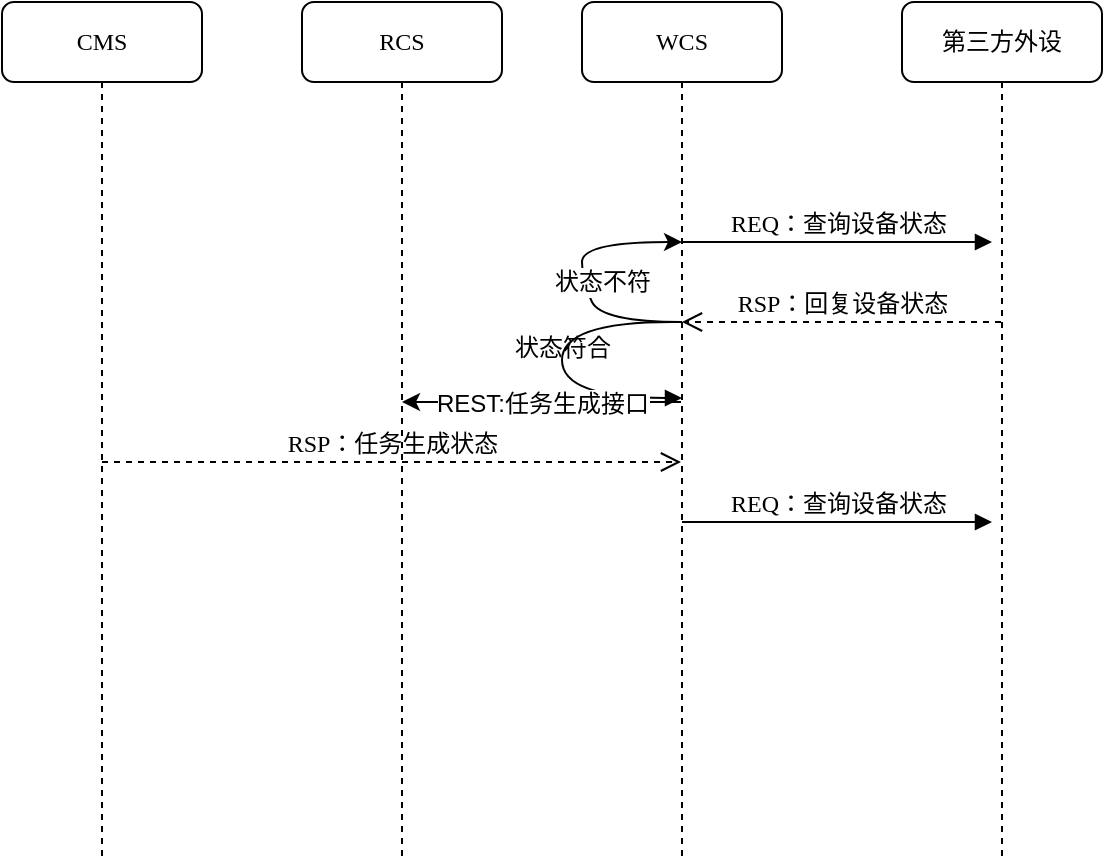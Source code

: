 <mxfile version="24.7.16">
  <diagram name="Page-1" id="13e1069c-82ec-6db2-03f1-153e76fe0fe0">
    <mxGraphModel dx="1290" dy="541" grid="1" gridSize="10" guides="1" tooltips="1" connect="1" arrows="1" fold="1" page="1" pageScale="1" pageWidth="1100" pageHeight="850" background="none" math="0" shadow="0">
      <root>
        <mxCell id="0" />
        <mxCell id="1" parent="0" />
        <mxCell id="EJaVoRYPbrZwSrbZ6Dvy-1" value="WCS" style="shape=umlLifeline;perimeter=lifelinePerimeter;whiteSpace=wrap;html=1;container=1;collapsible=0;recursiveResize=0;outlineConnect=0;rounded=1;shadow=0;comic=0;labelBackgroundColor=none;strokeWidth=1;fontFamily=Verdana;fontSize=12;align=center;" vertex="1" parent="1">
          <mxGeometry x="440" y="80" width="100" height="430" as="geometry" />
        </mxCell>
        <mxCell id="EJaVoRYPbrZwSrbZ6Dvy-2" value="" style="curved=1;endArrow=classic;html=1;rounded=0;" edge="1" parent="EJaVoRYPbrZwSrbZ6Dvy-1">
          <mxGeometry width="50" height="50" relative="1" as="geometry">
            <mxPoint x="50" y="160" as="sourcePoint" />
            <mxPoint x="50" y="120" as="targetPoint" />
            <Array as="points">
              <mxPoint x="10" y="160" />
              <mxPoint y="140" />
              <mxPoint y="120" />
            </Array>
          </mxGeometry>
        </mxCell>
        <mxCell id="EJaVoRYPbrZwSrbZ6Dvy-3" value="&lt;font style=&quot;font-size: 12px;&quot;&gt;状态不符&lt;/font&gt;" style="edgeLabel;html=1;align=center;verticalAlign=middle;resizable=0;points=[];" vertex="1" connectable="0" parent="EJaVoRYPbrZwSrbZ6Dvy-2">
          <mxGeometry x="-0.592" y="-5" relative="1" as="geometry">
            <mxPoint x="-13" y="-15" as="offset" />
          </mxGeometry>
        </mxCell>
        <mxCell id="EJaVoRYPbrZwSrbZ6Dvy-4" value="状态符合" style="html=1;verticalAlign=bottom;endArrow=block;labelBackgroundColor=none;fontFamily=Verdana;fontSize=12;elbow=vertical;edgeStyle=orthogonalEdgeStyle;curved=1;entryX=1;entryY=0.286;entryPerimeter=0;exitX=1.038;exitY=0.345;exitPerimeter=0;" edge="1" parent="EJaVoRYPbrZwSrbZ6Dvy-1">
          <mxGeometry relative="1" as="geometry">
            <mxPoint x="45" y="160" as="sourcePoint" />
            <mxPoint x="50" y="198" as="targetPoint" />
            <Array as="points">
              <mxPoint x="-10" y="160" />
              <mxPoint x="-10" y="198" />
            </Array>
          </mxGeometry>
        </mxCell>
        <mxCell id="EJaVoRYPbrZwSrbZ6Dvy-5" value="REQ：查询设备状态" style="html=1;verticalAlign=bottom;endArrow=block;entryX=0;entryY=0;labelBackgroundColor=none;fontFamily=Verdana;fontSize=12;edgeStyle=elbowEdgeStyle;elbow=vertical;" edge="1" parent="EJaVoRYPbrZwSrbZ6Dvy-1">
          <mxGeometry relative="1" as="geometry">
            <mxPoint x="50" y="260" as="sourcePoint" />
            <mxPoint x="205" y="260.0" as="targetPoint" />
          </mxGeometry>
        </mxCell>
        <mxCell id="EJaVoRYPbrZwSrbZ6Dvy-6" value="第三方外设" style="shape=umlLifeline;perimeter=lifelinePerimeter;whiteSpace=wrap;html=1;container=1;collapsible=0;recursiveResize=0;outlineConnect=0;rounded=1;shadow=0;comic=0;labelBackgroundColor=none;strokeWidth=1;fontFamily=Verdana;fontSize=12;align=center;" vertex="1" parent="1">
          <mxGeometry x="600" y="80" width="100" height="430" as="geometry" />
        </mxCell>
        <mxCell id="EJaVoRYPbrZwSrbZ6Dvy-7" value="RCS" style="shape=umlLifeline;perimeter=lifelinePerimeter;whiteSpace=wrap;html=1;container=1;collapsible=0;recursiveResize=0;outlineConnect=0;rounded=1;shadow=0;comic=0;labelBackgroundColor=none;strokeWidth=1;fontFamily=Verdana;fontSize=12;align=center;" vertex="1" parent="1">
          <mxGeometry x="300" y="80" width="100" height="430" as="geometry" />
        </mxCell>
        <mxCell id="EJaVoRYPbrZwSrbZ6Dvy-8" value="" style="endArrow=classic;html=1;rounded=0;" edge="1" parent="EJaVoRYPbrZwSrbZ6Dvy-7" target="EJaVoRYPbrZwSrbZ6Dvy-7">
          <mxGeometry width="50" height="50" relative="1" as="geometry">
            <mxPoint x="189.5" y="200" as="sourcePoint" />
            <mxPoint x="49.5" y="200" as="targetPoint" />
          </mxGeometry>
        </mxCell>
        <mxCell id="EJaVoRYPbrZwSrbZ6Dvy-9" value="&lt;font style=&quot;font-size: 12px;&quot;&gt;REST:任务生成接口&lt;/font&gt;" style="edgeLabel;html=1;align=center;verticalAlign=middle;resizable=0;points=[];" vertex="1" connectable="0" parent="EJaVoRYPbrZwSrbZ6Dvy-8">
          <mxGeometry x="-0.001" y="1" relative="1" as="geometry">
            <mxPoint as="offset" />
          </mxGeometry>
        </mxCell>
        <mxCell id="EJaVoRYPbrZwSrbZ6Dvy-10" value="RSP：任务生成状态" style="html=1;verticalAlign=bottom;endArrow=open;dashed=1;endSize=8;labelBackgroundColor=none;fontFamily=Verdana;fontSize=12;edgeStyle=elbowEdgeStyle;elbow=horizontal;" edge="1" parent="EJaVoRYPbrZwSrbZ6Dvy-7" source="EJaVoRYPbrZwSrbZ6Dvy-13">
          <mxGeometry relative="1" as="geometry">
            <mxPoint x="189.5" y="230" as="targetPoint" />
            <Array as="points">
              <mxPoint x="-80" y="230" />
              <mxPoint x="215.5" y="285" />
            </Array>
            <mxPoint x="50" y="230" as="sourcePoint" />
          </mxGeometry>
        </mxCell>
        <mxCell id="EJaVoRYPbrZwSrbZ6Dvy-11" value="RSP：回复设备状态" style="html=1;verticalAlign=bottom;endArrow=open;dashed=1;endSize=8;labelBackgroundColor=none;fontFamily=Verdana;fontSize=12;edgeStyle=elbowEdgeStyle;elbow=horizontal;" edge="1" parent="1">
          <mxGeometry relative="1" as="geometry">
            <mxPoint x="490" y="240" as="targetPoint" />
            <Array as="points">
              <mxPoint x="565" y="240" />
              <mxPoint x="595" y="240" />
            </Array>
            <mxPoint x="649.5" y="240" as="sourcePoint" />
          </mxGeometry>
        </mxCell>
        <mxCell id="EJaVoRYPbrZwSrbZ6Dvy-12" value="REQ：查询设备状态" style="html=1;verticalAlign=bottom;endArrow=block;entryX=0;entryY=0;labelBackgroundColor=none;fontFamily=Verdana;fontSize=12;edgeStyle=elbowEdgeStyle;elbow=vertical;" edge="1" parent="1" source="EJaVoRYPbrZwSrbZ6Dvy-1">
          <mxGeometry relative="1" as="geometry">
            <mxPoint x="495" y="200" as="sourcePoint" />
            <mxPoint x="645" y="200.0" as="targetPoint" />
          </mxGeometry>
        </mxCell>
        <mxCell id="EJaVoRYPbrZwSrbZ6Dvy-13" value="CMS" style="shape=umlLifeline;perimeter=lifelinePerimeter;whiteSpace=wrap;html=1;container=1;collapsible=0;recursiveResize=0;outlineConnect=0;rounded=1;shadow=0;comic=0;labelBackgroundColor=none;strokeWidth=1;fontFamily=Verdana;fontSize=12;align=center;" vertex="1" parent="1">
          <mxGeometry x="150" y="80" width="100" height="430" as="geometry" />
        </mxCell>
      </root>
    </mxGraphModel>
  </diagram>
</mxfile>
